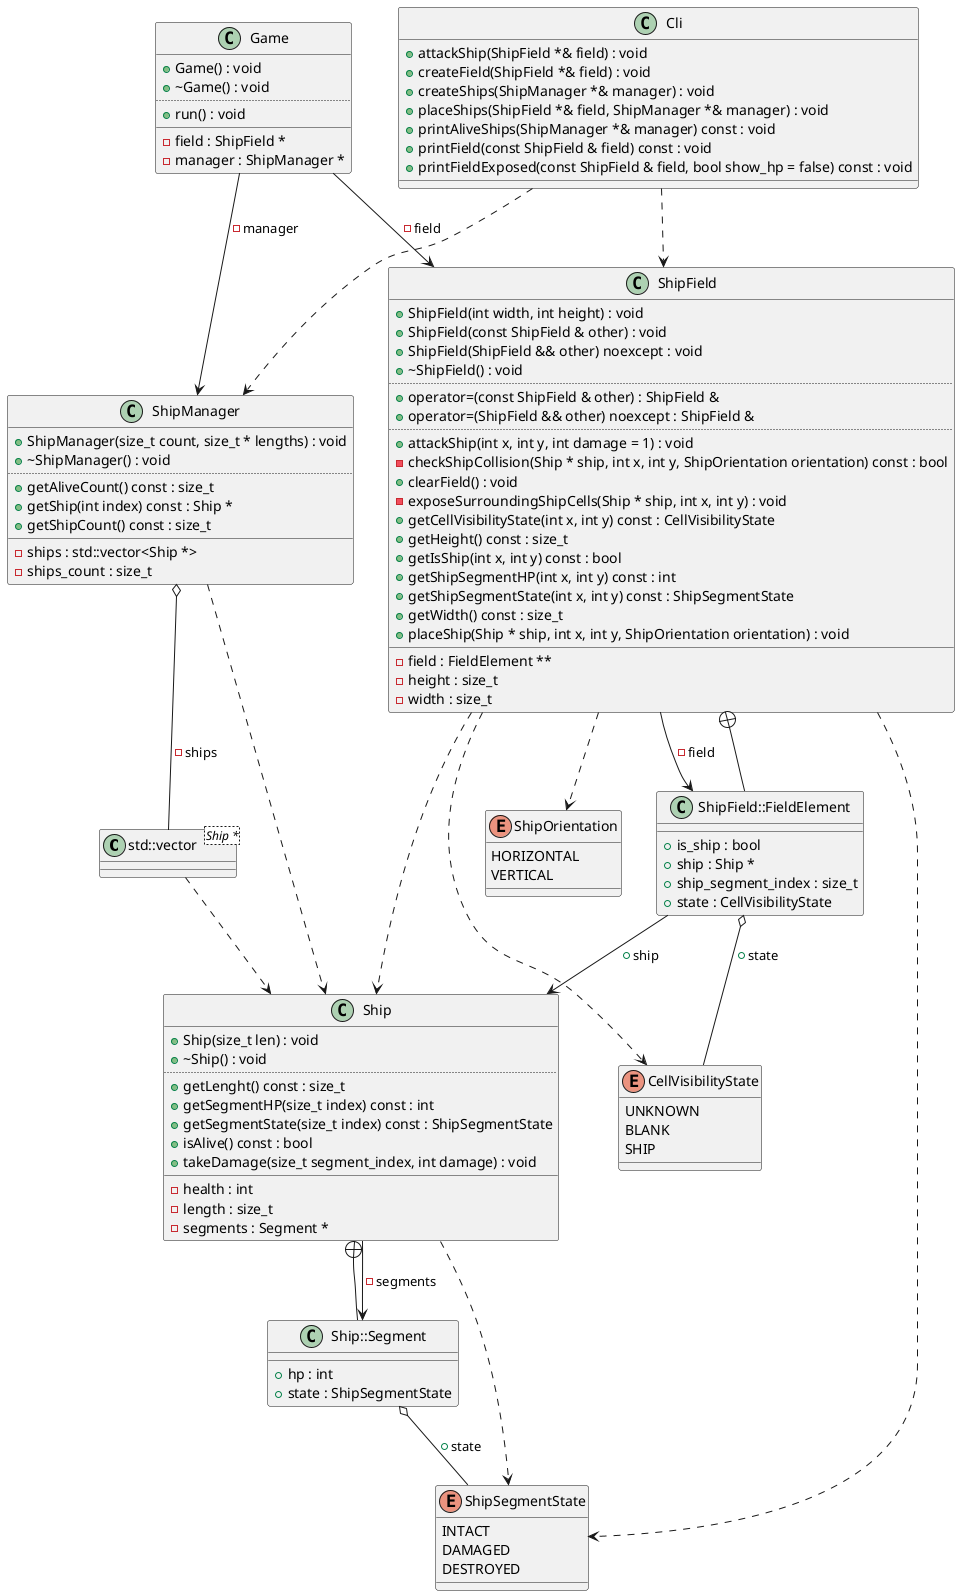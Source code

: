 @startuml
class "std::vector<Ship *>" as C_0007462257846685508834
class C_0007462257846685508834 {
__
}
enum "ShipSegmentState" as C_0014256742677139282670
enum C_0014256742677139282670 {
INTACT
DAMAGED
DESTROYED
}
enum "ShipOrientation" as C_0002579181642537833876
enum C_0002579181642537833876 {
HORIZONTAL
VERTICAL
}
enum "CellVisibilityState" as C_0003333043679234439357
enum C_0003333043679234439357 {
UNKNOWN
BLANK
SHIP
}
class "Ship" as C_0014529657433315016423
class C_0014529657433315016423 {
+Ship(size_t len) : void
+~Ship() : void
..
+getLenght() const : size_t
+getSegmentHP(size_t index) const : int
+getSegmentState(size_t index) const : ShipSegmentState
+isAlive() const : bool
+takeDamage(size_t segment_index, int damage) : void
__
-health : int
-length : size_t
-segments : Segment *
}
class "Ship::Segment" as C_0000674658759292391449
class C_0000674658759292391449 {
__
+hp : int
+state : ShipSegmentState
}
class "ShipField" as C_0003843296779074973901
class C_0003843296779074973901 {
+ShipField(int width, int height) : void
+ShipField(const ShipField & other) : void
+ShipField(ShipField && other) noexcept : void
+~ShipField() : void
..
+operator=(const ShipField & other) : ShipField &
+operator=(ShipField && other) noexcept : ShipField &
..
+attackShip(int x, int y, int damage = 1) : void
-checkShipCollision(Ship * ship, int x, int y, ShipOrientation orientation) const : bool
+clearField() : void
-exposeSurroundingShipCells(Ship * ship, int x, int y) : void
+getCellVisibilityState(int x, int y) const : CellVisibilityState
+getHeight() const : size_t
+getIsShip(int x, int y) const : bool
+getShipSegmentHP(int x, int y) const : int
+getShipSegmentState(int x, int y) const : ShipSegmentState
+getWidth() const : size_t
+placeShip(Ship * ship, int x, int y, ShipOrientation orientation) : void
__
-field : FieldElement **
-height : size_t
-width : size_t
}
class "ShipField::FieldElement" as C_0000316359785794417378
class C_0000316359785794417378 {
__
+is_ship : bool
+ship : Ship *
+ship_segment_index : size_t
+state : CellVisibilityState
}
class "ShipManager" as C_0017499122254539489506
class C_0017499122254539489506 {
+ShipManager(size_t count, size_t * lengths) : void
+~ShipManager() : void
..
+getAliveCount() const : size_t
+getShip(int index) const : Ship *
+getShipCount() const : size_t
__
-ships : std::vector<Ship *>
-ships_count : size_t
}
class "Game" as C_0017470460303031448044
class C_0017470460303031448044 {
+Game() : void
+~Game() : void
..
+run() : void
__
-field : ShipField *
-manager : ShipManager *
}
class "Cli" as C_0009229322579776335995
class C_0009229322579776335995 {
+attackShip(ShipField *& field) : void
+createField(ShipField *& field) : void
+createShips(ShipManager *& manager) : void
+placeShips(ShipField *& field, ShipManager *& manager) : void
+printAliveShips(ShipManager *& manager) const : void
+printField(const ShipField & field) const : void
+printFieldExposed(const ShipField & field, bool show_hp = false) const : void
__
}
C_0007462257846685508834 ..> C_0014529657433315016423
C_0014529657433315016423 ..> C_0014256742677139282670
C_0014529657433315016423 --> C_0000674658759292391449 : -segments
C_0000674658759292391449 --+ C_0014529657433315016423
C_0000674658759292391449 o-- C_0014256742677139282670 : +state
C_0003843296779074973901 ..> C_0014529657433315016423
C_0003843296779074973901 ..> C_0002579181642537833876
C_0003843296779074973901 ..> C_0003333043679234439357
C_0003843296779074973901 ..> C_0014256742677139282670
C_0003843296779074973901 --> C_0000316359785794417378 : -field
C_0000316359785794417378 --+ C_0003843296779074973901
C_0000316359785794417378 o-- C_0003333043679234439357 : +state
C_0000316359785794417378 --> C_0014529657433315016423 : +ship
C_0017499122254539489506 ..> C_0014529657433315016423
C_0017499122254539489506 o-- C_0007462257846685508834 : -ships
C_0017470460303031448044 --> C_0003843296779074973901 : -field
C_0017470460303031448044 --> C_0017499122254539489506 : -manager
C_0009229322579776335995 ..> C_0003843296779074973901
C_0009229322579776335995 ..> C_0017499122254539489506

'Generated with clang-uml, version 0.5.5
'LLVM version clang version 18.1.8
@enduml
